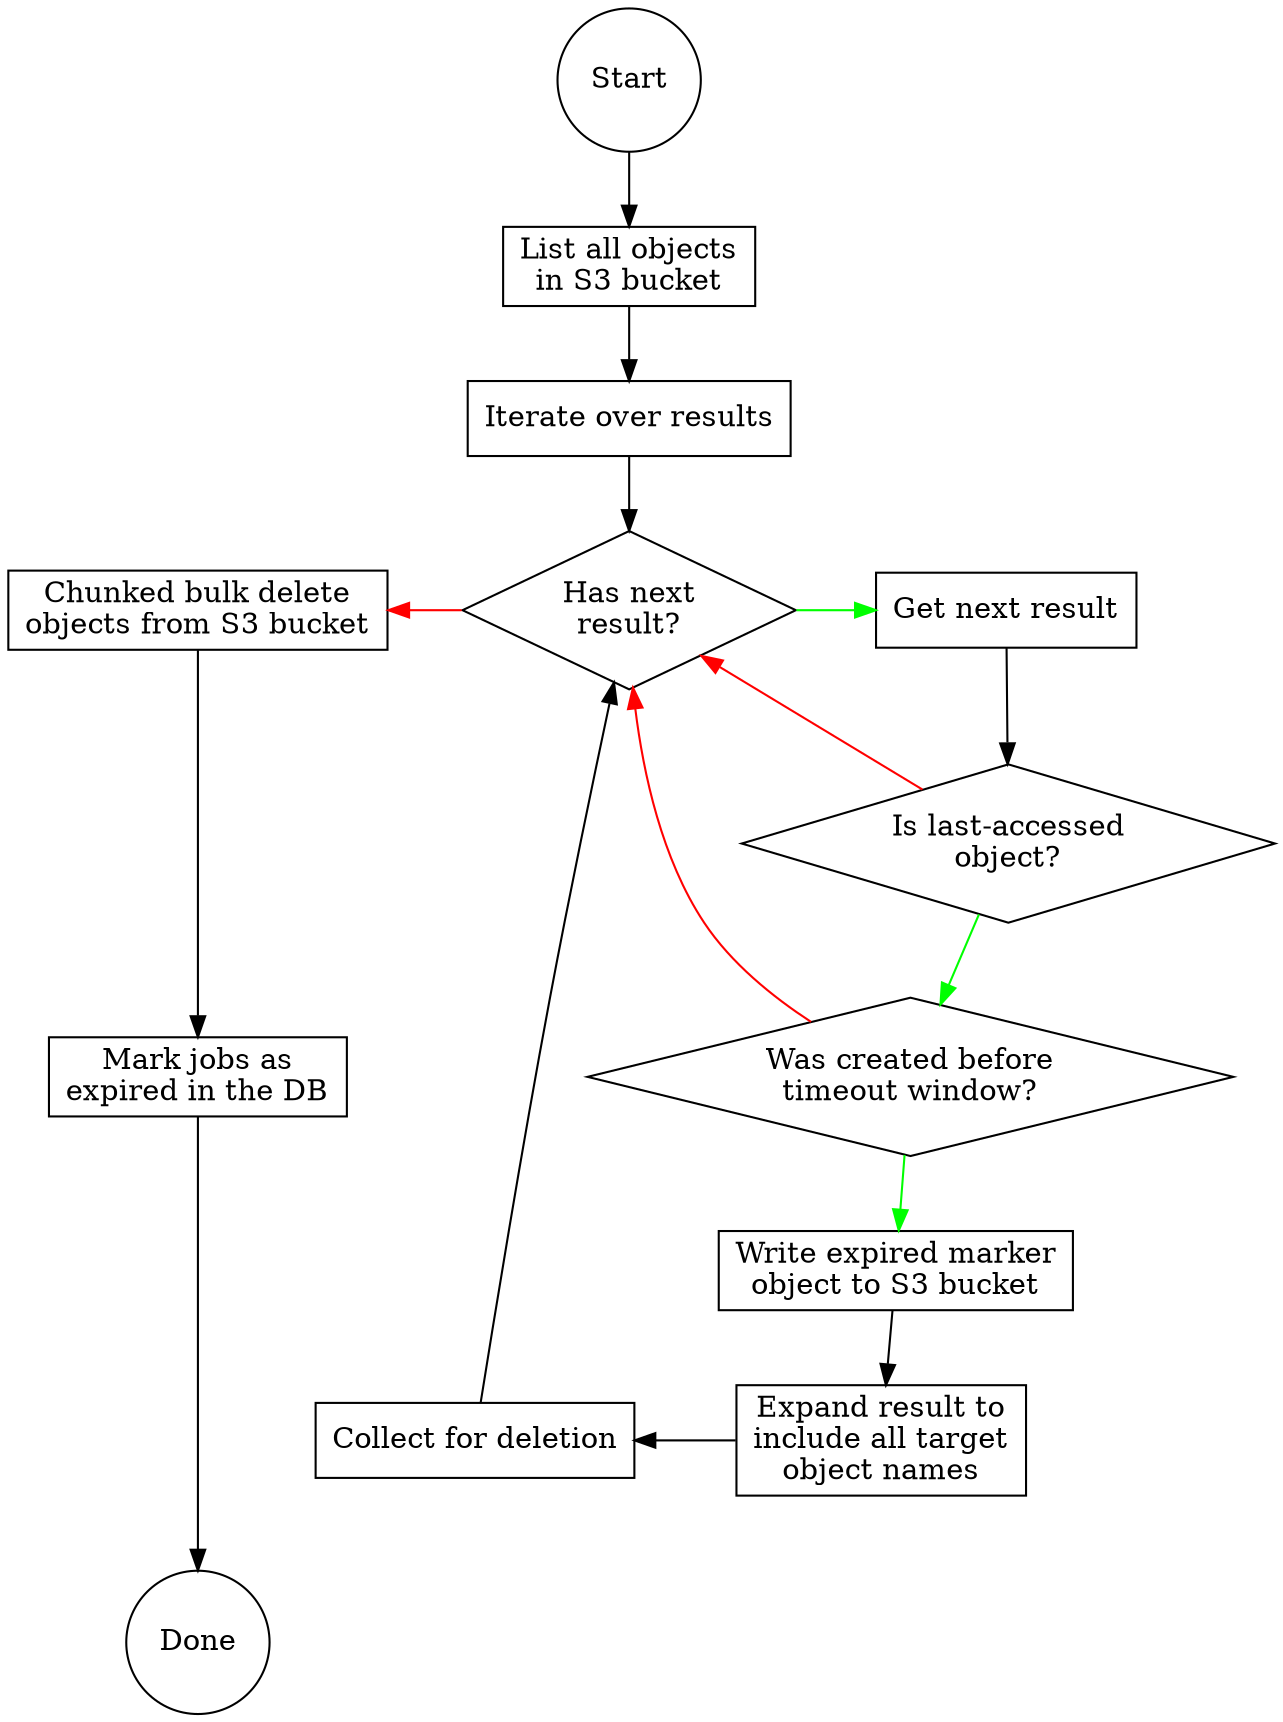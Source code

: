 digraph {
  node [shape=rect]
  graph [nodesep=0.5]

  Start [
    shape=circle
  ]

  S3GetObjects [
    label="List all objects\nin S3 bucket"
  ]

  Loop [
    label="Iterate over results"
  ]

  HasNext [
    label="Has next\nresult?"
    shape=diamond
  ]

  IsLastAccessObject [
    label="Is last-accessed\nobject?",
    shape=diamond
  ]

  IsCreatedBefore [
    label="Was created before\ntimeout window?",
    shape=diamond
  ]

  GetNext [
    label="Get next result"
  ]

  Collect [
    label="Collect for deletion"
  ]
  
  S3DeleteObjects [
    label="Chunked bulk delete\nobjects from S3 bucket"
  ]

  S3PutExpiredMarker [
    label="Write expired marker\nobject to S3 bucket"
  ]

  Expand [
    label="Expand result to\ninclude all target\nobject names"
  ]

  DBMark [
    label="Mark jobs as\nexpired in the DB"
  ]

  Done [
    shape=circle
  ]

  Start -> S3GetObjects
  S3GetObjects -> Loop
  Loop -> HasNext

  HasNext -> GetNext [color=green]
  S3DeleteObjects -> HasNext [color=red, dir=back]

  GetNext -> IsLastAccessObject

  IsLastAccessObject -> IsCreatedBefore [color=green]
  IsLastAccessObject -> HasNext [color=red]

  IsCreatedBefore -> S3PutExpiredMarker [color=green]
  IsCreatedBefore -> HasNext [color=red]

  S3PutExpiredMarker -> Expand
  Collect -> Expand [dir=back]
  Collect -> HasNext

  S3DeleteObjects -> DBMark
  DBMark -> Done

  { rank=same; HasNext; GetNext; S3DeleteObjects }
  { rank=same; Collect; Expand }
  { rank=sink; Done }
}